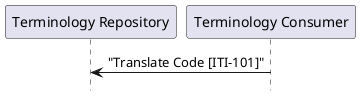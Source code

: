 @startuml
hide footbox

participant "Terminology Repository" as Server 
participant "Terminology Consumer" as Client 

Server <- Client : "Translate Code [ITI-101]"
@enduml